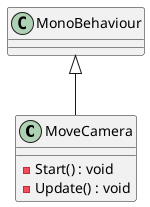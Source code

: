 @startuml
class MoveCamera {
    - Start() : void
    - Update() : void
}
MonoBehaviour <|-- MoveCamera
@enduml
